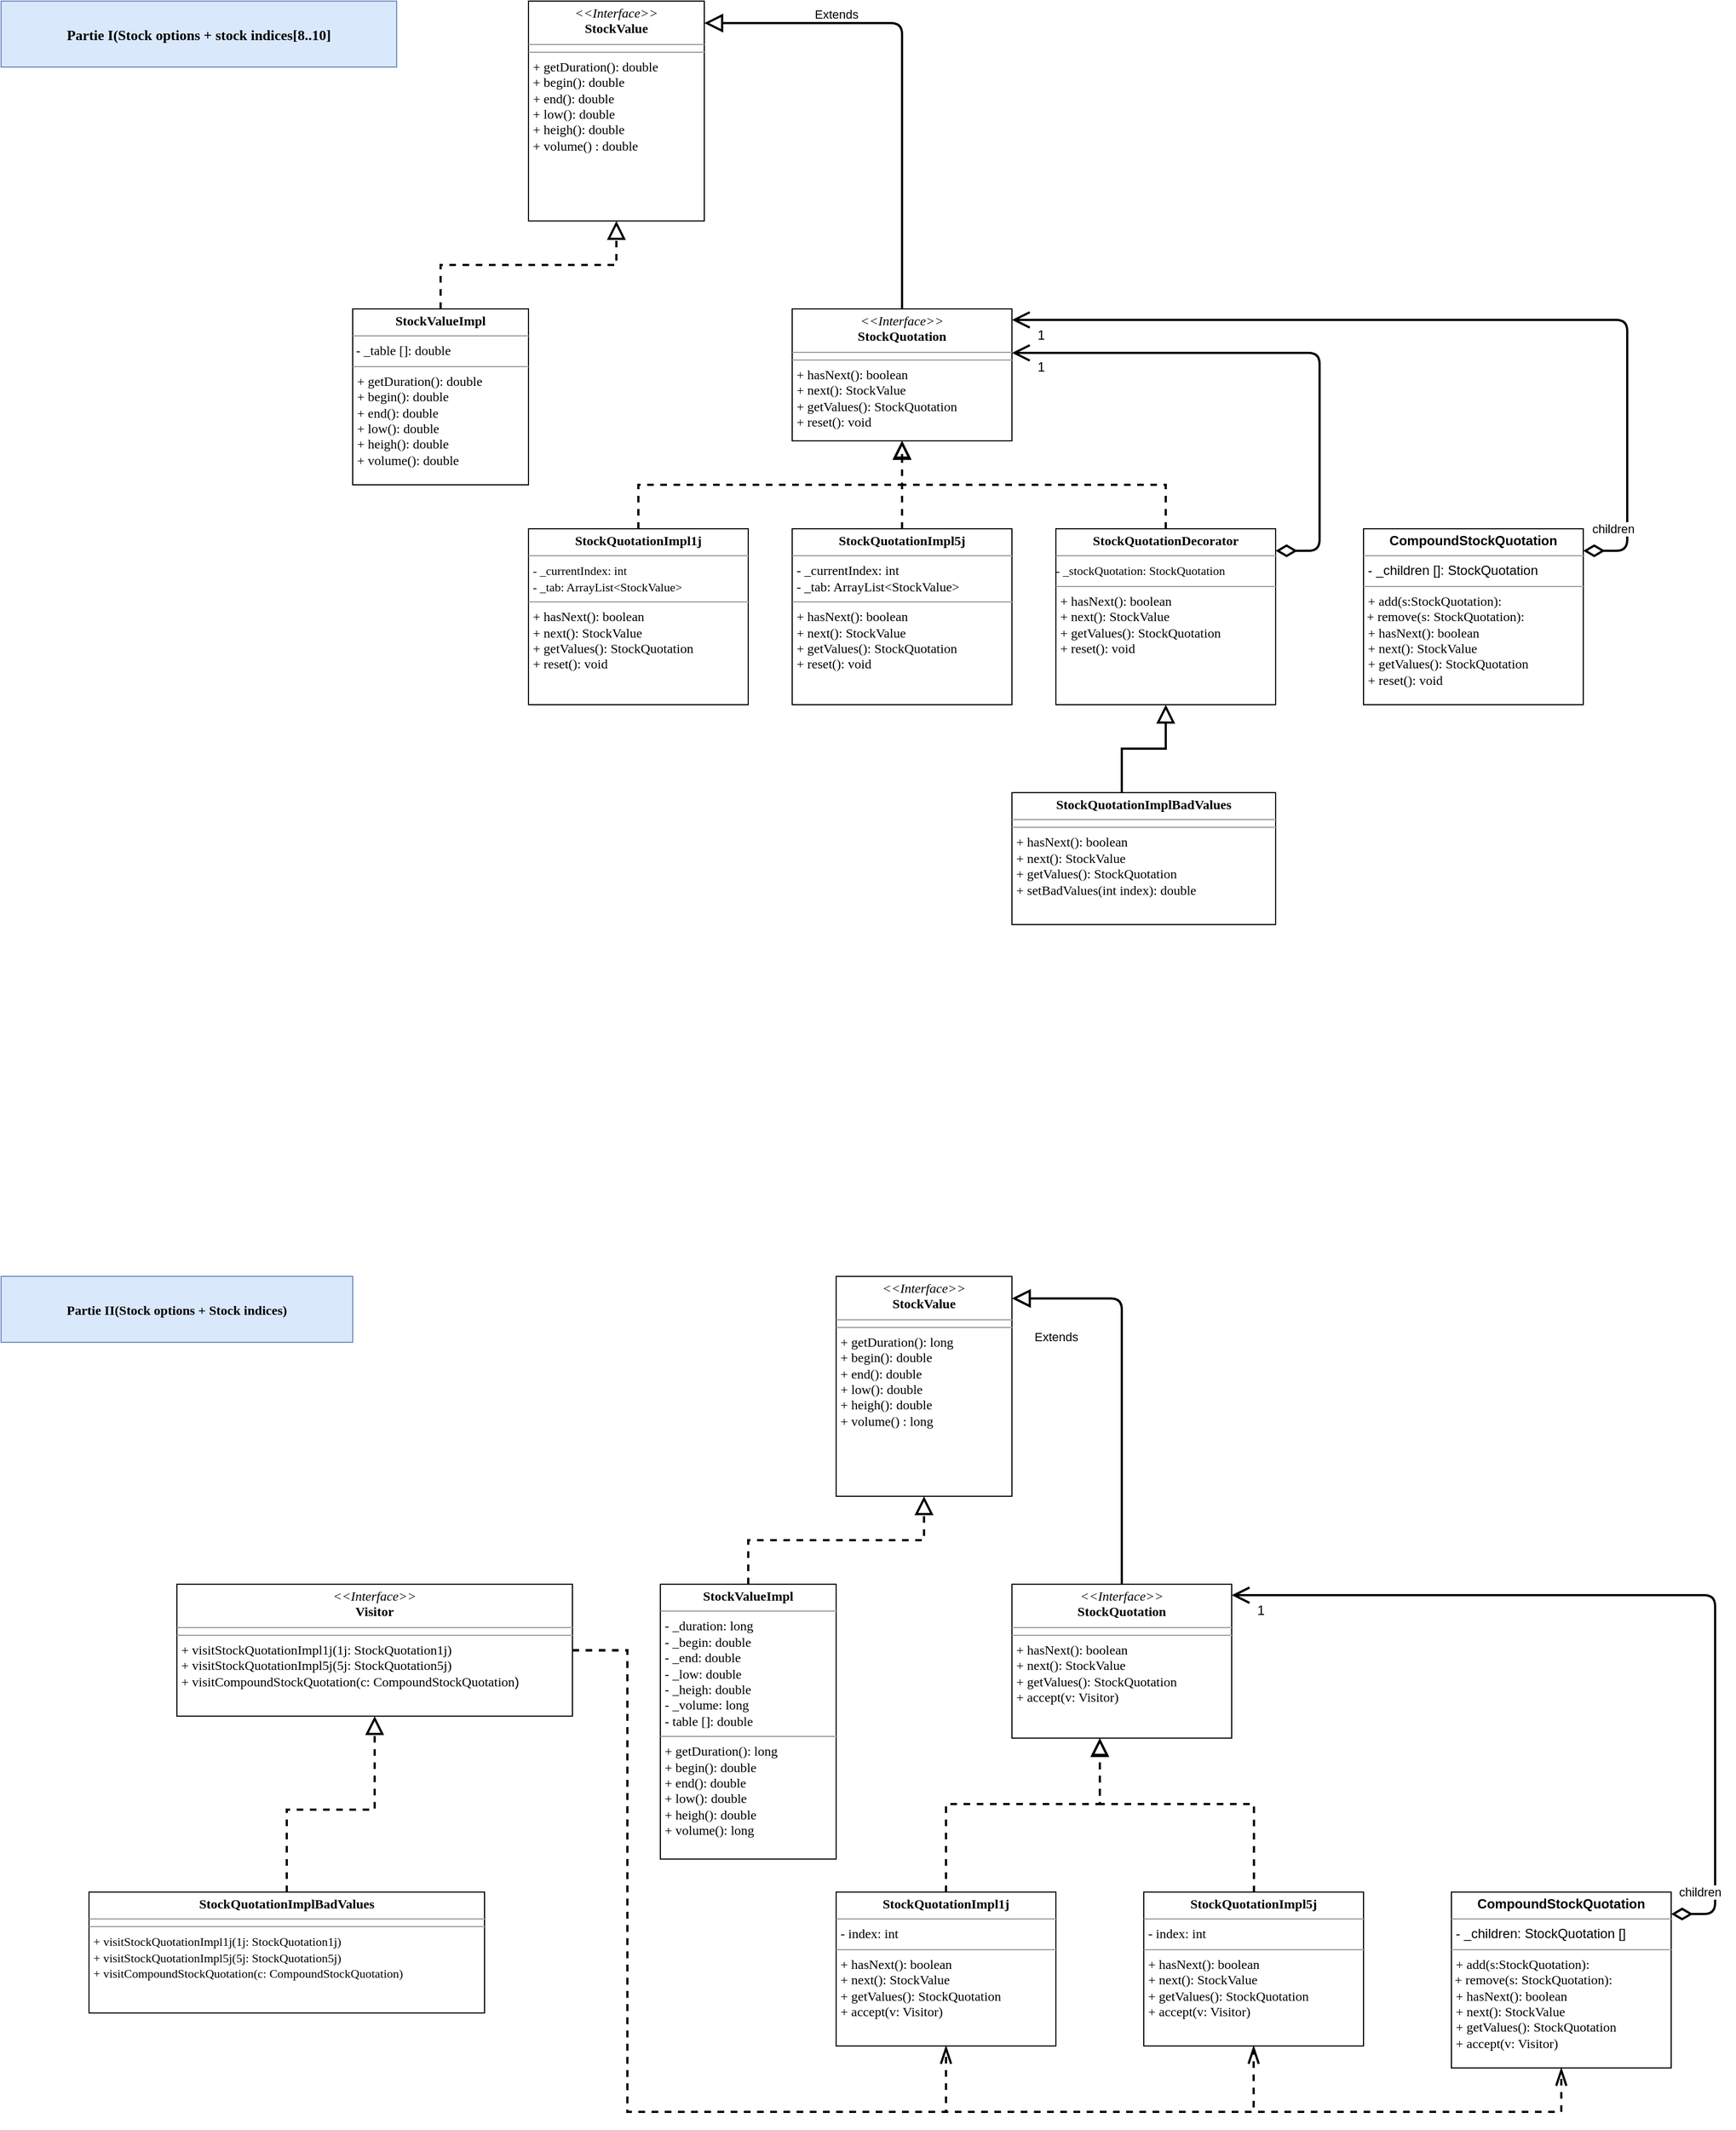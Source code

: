 <mxfile version="12.1.3" type="device" pages="1"><diagram id="fXRAQ_BxFODqJhQ1RW9U" name="Page-1"><mxGraphModel dx="2347" dy="1400" grid="1" gridSize="10" guides="1" tooltips="1" connect="1" arrows="1" fold="1" page="1" pageScale="1" pageWidth="827" pageHeight="1169" math="0" shadow="0"><root><mxCell id="0"/><mxCell id="1" parent="0"/><mxCell id="wF_tQmzVPXMbM2Yuupl2-4" value="&lt;p style=&quot;margin: 0px ; margin-top: 4px ; text-align: center&quot;&gt;&lt;font style=&quot;font-size: 12px&quot; face=&quot;Tahoma&quot;&gt;&lt;i&gt;&amp;lt;&amp;lt;Interface&amp;gt;&amp;gt;&lt;/i&gt;&lt;br&gt;&lt;b&gt;StockValue&lt;/b&gt;&lt;/font&gt;&lt;/p&gt;&lt;hr size=&quot;1&quot;&gt;&lt;hr size=&quot;1&quot;&gt;&lt;p style=&quot;margin: 0px ; margin-left: 4px&quot;&gt;&lt;font style=&quot;font-size: 12px&quot; face=&quot;Tahoma&quot;&gt;+ getDuration(): double&lt;br&gt;&lt;/font&gt;&lt;/p&gt;&lt;p style=&quot;margin: 0px ; margin-left: 4px&quot;&gt;&lt;font style=&quot;font-size: 12px&quot; face=&quot;Tahoma&quot;&gt;+ begin(): double&lt;br&gt;+ end(): double&lt;/font&gt;&lt;/p&gt;&lt;p style=&quot;margin: 0px ; margin-left: 4px&quot;&gt;&lt;font style=&quot;font-size: 12px&quot; face=&quot;Tahoma&quot;&gt;+ low(): double&lt;/font&gt;&lt;/p&gt;&lt;p style=&quot;margin: 0px ; margin-left: 4px&quot;&gt;&lt;font style=&quot;font-size: 12px&quot; face=&quot;Tahoma&quot;&gt;+ heigh(): double&lt;/font&gt;&lt;/p&gt;&lt;p style=&quot;margin: 0px ; margin-left: 4px&quot;&gt;&lt;font style=&quot;font-size: 12px&quot; face=&quot;Tahoma&quot;&gt;+ volume() : double&lt;br&gt;&lt;/font&gt;&lt;/p&gt;" style="verticalAlign=top;align=left;overflow=fill;fontSize=12;fontFamily=Helvetica;html=1;" parent="1" vertex="1"><mxGeometry x="520" y="40" width="160" height="200" as="geometry"/></mxCell><mxCell id="wF_tQmzVPXMbM2Yuupl2-6" style="edgeStyle=orthogonalEdgeStyle;rounded=0;orthogonalLoop=1;jettySize=auto;html=1;endArrow=block;endFill=0;dashed=1;strokeWidth=2;endSize=12;" parent="1" source="wF_tQmzVPXMbM2Yuupl2-5" target="wF_tQmzVPXMbM2Yuupl2-4" edge="1"><mxGeometry relative="1" as="geometry"><mxPoint x="467" y="250" as="targetPoint"/><Array as="points"><mxPoint x="440" y="280"/><mxPoint x="600" y="280"/></Array></mxGeometry></mxCell><mxCell id="wF_tQmzVPXMbM2Yuupl2-5" value="&lt;p style=&quot;margin: 0px ; margin-top: 4px ; text-align: center&quot;&gt;&lt;font style=&quot;font-size: 12px&quot; face=&quot;Tahoma&quot;&gt;&lt;b&gt;StockValueImpl&lt;/b&gt;&lt;/font&gt;&lt;/p&gt;&lt;hr size=&quot;1&quot;&gt;&lt;font style=&quot;font-size: 12px&quot; face=&quot;Tahoma&quot;&gt;&lt;font style=&quot;font-size: 12px&quot;&gt;&amp;nbsp;- _table []: double&lt;/font&gt;&lt;br&gt;&lt;/font&gt;&lt;hr size=&quot;1&quot;&gt;&lt;p style=&quot;margin: 0px ; margin-left: 4px&quot;&gt;&lt;font style=&quot;font-size: 12px&quot; face=&quot;Tahoma&quot;&gt;+ getDuration(): double&lt;/font&gt;&lt;/p&gt;&lt;p style=&quot;margin: 0px ; margin-left: 4px&quot;&gt;&lt;font style=&quot;font-size: 12px&quot; face=&quot;Tahoma&quot;&gt;+ begin(): double&lt;/font&gt;&lt;/p&gt;&lt;p style=&quot;margin: 0px ; margin-left: 4px&quot;&gt;&lt;font style=&quot;font-size: 12px&quot; face=&quot;Tahoma&quot;&gt;+ end(): double&lt;/font&gt;&lt;/p&gt;&lt;p style=&quot;margin: 0px ; margin-left: 4px&quot;&gt;&lt;font style=&quot;font-size: 12px&quot; face=&quot;Tahoma&quot;&gt;+ low(): double&lt;/font&gt;&lt;/p&gt;&lt;p style=&quot;margin: 0px ; margin-left: 4px&quot;&gt;&lt;font style=&quot;font-size: 12px&quot; face=&quot;Tahoma&quot;&gt;+ heigh(): double&lt;/font&gt;&lt;/p&gt;&lt;p style=&quot;margin: 0px ; margin-left: 4px&quot;&gt;&lt;font style=&quot;font-size: 12px&quot; face=&quot;Tahoma&quot;&gt;+ volume(): double&lt;br&gt;&lt;/font&gt;&lt;/p&gt;" style="verticalAlign=top;align=left;overflow=fill;fontSize=12;fontFamily=Helvetica;html=1;" parent="1" vertex="1"><mxGeometry x="360" y="320" width="160" height="160" as="geometry"/></mxCell><mxCell id="wF_tQmzVPXMbM2Yuupl2-7" value="&lt;p style=&quot;margin: 0px ; margin-top: 4px ; text-align: center&quot;&gt;&lt;font style=&quot;font-size: 12px&quot; face=&quot;Tahoma&quot;&gt;&lt;i&gt;&amp;lt;&amp;lt;Interface&amp;gt;&amp;gt;&lt;/i&gt;&lt;br&gt;&lt;b&gt;StockQuotation&lt;/b&gt;&lt;/font&gt;&lt;/p&gt;&lt;hr size=&quot;1&quot;&gt;&lt;hr size=&quot;1&quot;&gt;&lt;p style=&quot;margin: 0px ; margin-left: 4px&quot;&gt;&lt;font style=&quot;font-size: 12px&quot; face=&quot;Tahoma&quot;&gt;+ hasNext(): boolean&lt;br&gt;+ next(): StockValue&lt;/font&gt;&lt;/p&gt;&lt;p style=&quot;margin: 0px ; margin-left: 4px&quot;&gt;&lt;font style=&quot;font-size: 12px&quot; face=&quot;Tahoma&quot;&gt;+ getValues(): StockQuotation&lt;/font&gt;&lt;/p&gt;&lt;p style=&quot;margin: 0px ; margin-left: 4px&quot;&gt;&lt;font style=&quot;font-size: 12px&quot; face=&quot;Tahoma&quot;&gt;+ reset(): void&lt;br&gt;&lt;/font&gt;&lt;/p&gt;" style="verticalAlign=top;align=left;overflow=fill;fontSize=12;fontFamily=Helvetica;html=1;" parent="1" vertex="1"><mxGeometry x="760" y="320" width="200" height="120" as="geometry"/></mxCell><mxCell id="wF_tQmzVPXMbM2Yuupl2-9" style="edgeStyle=orthogonalEdgeStyle;rounded=0;orthogonalLoop=1;jettySize=auto;html=1;entryX=0.5;entryY=1;entryDx=0;entryDy=0;dashed=1;endArrow=block;endFill=0;strokeWidth=2;endSize=11;" parent="1" source="wF_tQmzVPXMbM2Yuupl2-8" target="wF_tQmzVPXMbM2Yuupl2-7" edge="1"><mxGeometry relative="1" as="geometry"><Array as="points"><mxPoint x="620" y="480"/><mxPoint x="860" y="480"/></Array></mxGeometry></mxCell><mxCell id="wF_tQmzVPXMbM2Yuupl2-8" value="&lt;p style=&quot;margin: 0px ; margin-top: 4px ; text-align: center&quot;&gt;&lt;font style=&quot;font-size: 12px&quot; face=&quot;Tahoma&quot;&gt;&lt;b&gt;StockQuotationImpl1j&lt;/b&gt;&lt;/font&gt;&lt;/p&gt;&lt;hr size=&quot;1&quot;&gt;&lt;p style=&quot;margin: 0px ; margin-left: 4px&quot;&gt;&lt;font style=&quot;font-size: 12px&quot; face=&quot;Tahoma&quot;&gt;&lt;font style=&quot;font-size: 11px&quot;&gt;- _currentIndex: int&lt;/font&gt;&lt;br&gt;&lt;/font&gt;&lt;/p&gt;&lt;p style=&quot;margin: 0px ; margin-left: 4px&quot;&gt;&lt;font style=&quot;font-size: 12px&quot; face=&quot;Tahoma&quot;&gt;&lt;font style=&quot;font-size: 11px&quot;&gt;- _tab: ArrayList&amp;lt;StockValue&amp;gt;&lt;/font&gt;&lt;br&gt;&lt;/font&gt;&lt;/p&gt;&lt;hr size=&quot;1&quot;&gt;&lt;p style=&quot;margin: 0px ; margin-left: 4px&quot;&gt;&lt;font style=&quot;font-size: 12px&quot; face=&quot;Tahoma&quot;&gt;+ hasNext(): boolean&lt;/font&gt;&lt;/p&gt;&lt;p style=&quot;margin: 0px ; margin-left: 4px&quot;&gt;&lt;font style=&quot;font-size: 12px&quot; face=&quot;Tahoma&quot;&gt;+ next(): StockValue&lt;/font&gt;&lt;/p&gt;&lt;p style=&quot;margin: 0px ; margin-left: 4px&quot;&gt;&lt;font style=&quot;font-size: 12px&quot; face=&quot;Tahoma&quot;&gt;&lt;font style=&quot;font-size: 12px&quot;&gt;+ getValues(): StockQuotation&lt;/font&gt;&lt;/font&gt;&lt;/p&gt;&lt;p style=&quot;margin: 0px ; margin-left: 4px&quot;&gt;&lt;font style=&quot;font-size: 12px&quot; face=&quot;Tahoma&quot;&gt;&lt;font style=&quot;font-size: 12px&quot;&gt;&lt;font style=&quot;font-size: 12px&quot; face=&quot;Tahoma&quot;&gt;+ reset(): void&lt;/font&gt;&lt;/font&gt;&lt;/font&gt;&lt;/p&gt;" style="verticalAlign=top;align=left;overflow=fill;fontSize=12;fontFamily=Helvetica;html=1;" parent="1" vertex="1"><mxGeometry x="520" y="520" width="200" height="160" as="geometry"/></mxCell><mxCell id="wF_tQmzVPXMbM2Yuupl2-11" style="edgeStyle=orthogonalEdgeStyle;rounded=0;orthogonalLoop=1;jettySize=auto;html=1;dashed=1;endArrow=block;endFill=0;strokeWidth=2;endSize=12;" parent="1" source="wF_tQmzVPXMbM2Yuupl2-10" target="wF_tQmzVPXMbM2Yuupl2-7" edge="1"><mxGeometry relative="1" as="geometry"><mxPoint x="840" y="460" as="targetPoint"/><Array as="points"><mxPoint x="860" y="450"/><mxPoint x="860" y="450"/></Array></mxGeometry></mxCell><mxCell id="wF_tQmzVPXMbM2Yuupl2-10" value="&lt;p style=&quot;margin: 0px ; margin-top: 4px ; text-align: center&quot;&gt;&lt;font style=&quot;font-size: 12px&quot; face=&quot;Tahoma&quot;&gt;&lt;b&gt;StockQuotationImpl5j&lt;/b&gt;&lt;/font&gt;&lt;/p&gt;&lt;hr size=&quot;1&quot;&gt;&lt;p style=&quot;margin: 0px ; margin-left: 4px&quot;&gt;&lt;font style=&quot;font-size: 11px&quot; face=&quot;Tahoma&quot;&gt;&lt;font style=&quot;font-size: 12px&quot;&gt;- _currentIndex: int&lt;/font&gt;&lt;/font&gt;&lt;/p&gt;&lt;p style=&quot;margin: 0px ; margin-left: 4px&quot;&gt;&lt;font style=&quot;font-size: 11px&quot; face=&quot;Tahoma&quot;&gt;&lt;font style=&quot;font-size: 12px&quot;&gt;&lt;font style=&quot;font-size: 12px&quot;&gt;- _tab: ArrayList&amp;lt;StockValue&amp;gt;&lt;/font&gt;&lt;/font&gt;&lt;/font&gt;&lt;/p&gt;&lt;hr size=&quot;1&quot;&gt;&lt;p style=&quot;margin: 0px ; margin-left: 4px&quot;&gt;&lt;font style=&quot;font-size: 12px&quot; face=&quot;Tahoma&quot;&gt;+ hasNext(): boolean&lt;/font&gt;&lt;/p&gt;&lt;p style=&quot;margin: 0px ; margin-left: 4px&quot;&gt;&lt;font style=&quot;font-size: 12px&quot; face=&quot;Tahoma&quot;&gt;+ next(): StockValue&lt;/font&gt;&lt;/p&gt;&lt;p style=&quot;margin: 0px ; margin-left: 4px&quot;&gt;&lt;font style=&quot;font-size: 12px&quot; face=&quot;Tahoma&quot;&gt;&lt;font style=&quot;font-size: 12px&quot;&gt;+ getValues(): StockQuotation&lt;/font&gt;&lt;/font&gt;&lt;/p&gt;&lt;p style=&quot;margin: 0px ; margin-left: 4px&quot;&gt;&lt;font style=&quot;font-size: 12px&quot; face=&quot;Tahoma&quot;&gt;&lt;font style=&quot;font-size: 12px&quot;&gt;&lt;font style=&quot;font-size: 12px&quot; face=&quot;Tahoma&quot;&gt;+ reset(): void&lt;/font&gt;&lt;/font&gt;&lt;/font&gt;&lt;/p&gt;" style="verticalAlign=top;align=left;overflow=fill;fontSize=12;fontFamily=Helvetica;html=1;" parent="1" vertex="1"><mxGeometry x="760" y="520" width="200" height="160" as="geometry"/></mxCell><mxCell id="wF_tQmzVPXMbM2Yuupl2-14" style="edgeStyle=orthogonalEdgeStyle;rounded=0;orthogonalLoop=1;jettySize=auto;html=1;dashed=1;endArrow=block;endFill=0;strokeWidth=2;endSize=12;" parent="1" source="wF_tQmzVPXMbM2Yuupl2-12" target="wF_tQmzVPXMbM2Yuupl2-7" edge="1"><mxGeometry relative="1" as="geometry"><mxPoint x="860" y="470" as="targetPoint"/><Array as="points"><mxPoint x="1100" y="480"/><mxPoint x="860" y="480"/></Array></mxGeometry></mxCell><mxCell id="wF_tQmzVPXMbM2Yuupl2-12" value="&lt;p style=&quot;margin: 0px ; margin-top: 4px ; text-align: center&quot;&gt;&lt;font style=&quot;font-size: 12px&quot; face=&quot;Tahoma&quot;&gt;&lt;b&gt;StockQuotationDecorator&lt;/b&gt;&lt;/font&gt;&lt;/p&gt;&lt;hr size=&quot;1&quot;&gt;&lt;font style=&quot;font-size: 11px&quot; face=&quot;Tahoma&quot;&gt;- _stockQuotation: StockQuotation&lt;/font&gt;&lt;br&gt;&lt;hr size=&quot;1&quot;&gt;&lt;p style=&quot;margin: 0px ; margin-left: 4px&quot;&gt;&lt;font style=&quot;font-size: 12px&quot; face=&quot;Tahoma&quot;&gt;+ hasNext(): boolean&lt;/font&gt;&lt;/p&gt;&lt;p style=&quot;margin: 0px ; margin-left: 4px&quot;&gt;&lt;font style=&quot;font-size: 12px&quot; face=&quot;Tahoma&quot;&gt;+ next(): StockValue&lt;/font&gt;&lt;/p&gt;&lt;p style=&quot;margin: 0px ; margin-left: 4px&quot;&gt;&lt;font style=&quot;font-size: 12px&quot; face=&quot;Tahoma&quot;&gt;&lt;font style=&quot;font-size: 12px&quot;&gt;+ getValues(): StockQuotation&lt;/font&gt;&lt;/font&gt;&lt;br&gt;&lt;font style=&quot;font-size: 12px&quot; face=&quot;Tahoma&quot;&gt;&lt;font style=&quot;font-size: 12px&quot; face=&quot;Tahoma&quot;&gt;+ reset(): void&lt;/font&gt;&lt;/font&gt;&lt;/p&gt;" style="verticalAlign=top;align=left;overflow=fill;fontSize=12;fontFamily=Helvetica;html=1;" parent="1" vertex="1"><mxGeometry x="1000" y="520" width="200" height="160" as="geometry"/></mxCell><mxCell id="wF_tQmzVPXMbM2Yuupl2-21" style="edgeStyle=orthogonalEdgeStyle;rounded=0;orthogonalLoop=1;jettySize=auto;html=1;entryX=0.5;entryY=1;entryDx=0;entryDy=0;endArrow=block;endFill=0;endSize=12;strokeWidth=2;" parent="1" source="wF_tQmzVPXMbM2Yuupl2-20" target="wF_tQmzVPXMbM2Yuupl2-12" edge="1"><mxGeometry relative="1" as="geometry"><Array as="points"><mxPoint x="1060" y="720"/><mxPoint x="1100" y="720"/></Array></mxGeometry></mxCell><mxCell id="wF_tQmzVPXMbM2Yuupl2-20" value="&lt;p style=&quot;margin: 0px ; margin-top: 4px ; text-align: center&quot;&gt;&lt;font style=&quot;font-size: 12px&quot; face=&quot;Tahoma&quot;&gt;&lt;b&gt;StockQuotationImplBadValues&lt;/b&gt;&lt;/font&gt;&lt;/p&gt;&lt;hr size=&quot;1&quot;&gt;&lt;hr size=&quot;1&quot;&gt;&lt;p style=&quot;margin: 0px ; margin-left: 4px&quot;&gt;&lt;font style=&quot;font-size: 12px&quot; face=&quot;Tahoma&quot;&gt;+ hasNext(): boolean&lt;/font&gt;&lt;/p&gt;&lt;p style=&quot;margin: 0px ; margin-left: 4px&quot;&gt;&lt;font style=&quot;font-size: 12px&quot; face=&quot;Tahoma&quot;&gt;+ next(): StockValue&lt;/font&gt;&lt;/p&gt;&lt;p style=&quot;margin: 0px ; margin-left: 4px&quot;&gt;&lt;font style=&quot;font-size: 12px&quot; face=&quot;Tahoma&quot;&gt;&lt;font style=&quot;font-size: 12px&quot;&gt;+ getValues(): StockQuotation&lt;/font&gt;&lt;br&gt;&lt;/font&gt;&lt;/p&gt;&lt;p style=&quot;margin: 0px ; margin-left: 4px&quot;&gt;&lt;font style=&quot;font-size: 12px&quot; face=&quot;Tahoma&quot;&gt;+ setBadValues(int index): double&lt;br&gt;&lt;/font&gt;&lt;/p&gt;" style="verticalAlign=top;align=left;overflow=fill;fontSize=12;fontFamily=Helvetica;html=1;" parent="1" vertex="1"><mxGeometry x="960" y="760" width="240" height="120" as="geometry"/></mxCell><mxCell id="wF_tQmzVPXMbM2Yuupl2-23" value="Extends" style="endArrow=block;endSize=12;endFill=0;html=1;strokeWidth=2;exitX=0.5;exitY=0;exitDx=0;exitDy=0;entryX=1;entryY=0.1;entryDx=0;entryDy=0;entryPerimeter=0;" parent="1" source="wF_tQmzVPXMbM2Yuupl2-7" target="wF_tQmzVPXMbM2Yuupl2-4" edge="1"><mxGeometry x="0.083" y="30" width="160" relative="1" as="geometry"><mxPoint x="740" y="300" as="sourcePoint"/><mxPoint x="740" y="220" as="targetPoint"/><Array as="points"><mxPoint x="860" y="60"/></Array><mxPoint x="-30" y="-30" as="offset"/></mxGeometry></mxCell><mxCell id="wF_tQmzVPXMbM2Yuupl2-28" value="" style="endArrow=open;html=1;endSize=12;startArrow=diamondThin;startSize=14;startFill=0;edgeStyle=orthogonalEdgeStyle;strokeWidth=2;" parent="1" source="wF_tQmzVPXMbM2Yuupl2-12" target="wF_tQmzVPXMbM2Yuupl2-7" edge="1"><mxGeometry relative="1" as="geometry"><mxPoint x="1210" y="610" as="sourcePoint"/><mxPoint x="960" y="360" as="targetPoint"/><Array as="points"><mxPoint x="1240" y="540"/><mxPoint x="1240" y="360"/></Array></mxGeometry></mxCell><mxCell id="wF_tQmzVPXMbM2Yuupl2-29" value="" style="resizable=0;html=1;align=left;verticalAlign=top;labelBackgroundColor=#ffffff;fontSize=10;" parent="wF_tQmzVPXMbM2Yuupl2-28" connectable="0" vertex="1"><mxGeometry x="-1" relative="1" as="geometry"/></mxCell><mxCell id="wF_tQmzVPXMbM2Yuupl2-30" value="&lt;div&gt;&lt;font style=&quot;font-size: 12px&quot;&gt;1&lt;/font&gt;&lt;br&gt;&lt;/div&gt;" style="resizable=0;html=1;align=right;verticalAlign=top;labelBackgroundColor=#ffffff;fontSize=10;" parent="wF_tQmzVPXMbM2Yuupl2-28" connectable="0" vertex="1"><mxGeometry x="1" relative="1" as="geometry"><mxPoint x="30" y="-1" as="offset"/></mxGeometry></mxCell><mxCell id="wF_tQmzVPXMbM2Yuupl2-31" value="&lt;div&gt;children&lt;/div&gt;" style="endArrow=open;html=1;endSize=12;startArrow=diamondThin;startSize=14;startFill=0;edgeStyle=orthogonalEdgeStyle;strokeWidth=2;endFill=0;" parent="1" source="wF_tQmzVPXMbM2Yuupl2-34" target="wF_tQmzVPXMbM2Yuupl2-7" edge="1"><mxGeometry x="-0.933" y="20" relative="1" as="geometry"><mxPoint x="1500" y="470" as="sourcePoint"/><mxPoint x="959" y="330" as="targetPoint"/><Array as="points"><mxPoint x="1520" y="540"/><mxPoint x="1520" y="330"/></Array><mxPoint as="offset"/></mxGeometry></mxCell><mxCell id="wF_tQmzVPXMbM2Yuupl2-33" value="&lt;font style=&quot;font-size: 12px&quot;&gt;1&lt;/font&gt;" style="resizable=0;html=1;align=right;verticalAlign=top;labelBackgroundColor=#ffffff;fontSize=10;" parent="wF_tQmzVPXMbM2Yuupl2-31" connectable="0" vertex="1"><mxGeometry x="1" relative="1" as="geometry"><mxPoint x="30" as="offset"/></mxGeometry></mxCell><mxCell id="wF_tQmzVPXMbM2Yuupl2-34" value="&lt;p style=&quot;margin: 0px ; margin-top: 4px ; text-align: center&quot;&gt;&lt;b&gt;CompoundStockQuotation&lt;/b&gt;&lt;/p&gt;&lt;hr size=&quot;1&quot;&gt;&lt;p style=&quot;margin: 0px ; margin-left: 4px&quot;&gt;- _children []: StockQuotation&lt;br&gt;&lt;/p&gt;&lt;hr size=&quot;1&quot;&gt;&lt;p style=&quot;margin: 0px ; margin-left: 4px&quot;&gt;&lt;font style=&quot;font-size: 12px&quot; face=&quot;Tahoma&quot;&gt;&lt;font style=&quot;font-size: 12px&quot;&gt;+ add(s:StockQuotation):&lt;/font&gt;&lt;br&gt;&lt;/font&gt;&lt;/p&gt;&lt;font style=&quot;font-size: 12px&quot; face=&quot;Tahoma&quot;&gt;&amp;nbsp;+ remove(s: StockQuotation):&lt;/font&gt;&lt;p style=&quot;margin: 0px ; margin-left: 4px&quot;&gt;&lt;font style=&quot;font-size: 12px&quot; face=&quot;Tahoma&quot;&gt;+ hasNext(): boolean&lt;/font&gt;&lt;/p&gt;&lt;p style=&quot;margin: 0px ; margin-left: 4px&quot;&gt;&lt;font style=&quot;font-size: 12px&quot; face=&quot;Tahoma&quot;&gt;+ next(): StockValue&lt;/font&gt;&lt;/p&gt;&lt;p style=&quot;margin: 0px ; margin-left: 4px&quot;&gt;&lt;font style=&quot;font-size: 12px&quot; face=&quot;Tahoma&quot;&gt;&lt;font style=&quot;font-size: 12px&quot;&gt;+ getValues(): StockQuotation&lt;/font&gt;&lt;/font&gt;&lt;br&gt;&lt;font style=&quot;font-size: 12px&quot; face=&quot;Tahoma&quot;&gt;&lt;font style=&quot;font-size: 12px&quot;&gt;&lt;font style=&quot;font-size: 12px&quot; face=&quot;Tahoma&quot;&gt;+ reset(): void&lt;/font&gt;&lt;/font&gt;&lt;/font&gt;&lt;/p&gt;" style="verticalAlign=top;align=left;overflow=fill;fontSize=12;fontFamily=Helvetica;html=1;" parent="1" vertex="1"><mxGeometry x="1280" y="520" width="200" height="160" as="geometry"/></mxCell><mxCell id="wF_tQmzVPXMbM2Yuupl2-47" value="&lt;p style=&quot;margin: 0px ; margin-top: 4px ; text-align: center&quot;&gt;&lt;font style=&quot;font-size: 12px&quot; face=&quot;Tahoma&quot;&gt;&lt;i&gt;&amp;lt;&amp;lt;Interface&amp;gt;&amp;gt;&lt;/i&gt;&lt;br&gt;&lt;b&gt;StockValue&lt;/b&gt;&lt;/font&gt;&lt;/p&gt;&lt;hr size=&quot;1&quot;&gt;&lt;hr size=&quot;1&quot;&gt;&lt;p style=&quot;margin: 0px ; margin-left: 4px&quot;&gt;&lt;font style=&quot;font-size: 12px&quot; face=&quot;Tahoma&quot;&gt;+ getDuration(): long&lt;/font&gt;&lt;/p&gt;&lt;p style=&quot;margin: 0px ; margin-left: 4px&quot;&gt;&lt;font style=&quot;font-size: 12px&quot; face=&quot;Tahoma&quot;&gt;+ begin(): double&lt;br&gt;+ end(): double&lt;/font&gt;&lt;/p&gt;&lt;p style=&quot;margin: 0px ; margin-left: 4px&quot;&gt;&lt;font style=&quot;font-size: 12px&quot; face=&quot;Tahoma&quot;&gt;+ low(): double&lt;/font&gt;&lt;/p&gt;&lt;p style=&quot;margin: 0px ; margin-left: 4px&quot;&gt;&lt;font style=&quot;font-size: 12px&quot; face=&quot;Tahoma&quot;&gt;+ heigh(): double&lt;/font&gt;&lt;/p&gt;&lt;p style=&quot;margin: 0px ; margin-left: 4px&quot;&gt;&lt;font style=&quot;font-size: 12px&quot; face=&quot;Tahoma&quot;&gt;+ volume() : long&lt;br&gt;&lt;/font&gt;&lt;/p&gt;" style="verticalAlign=top;align=left;overflow=fill;fontSize=12;fontFamily=Helvetica;html=1;" parent="1" vertex="1"><mxGeometry x="800" y="1200.071" width="160" height="200" as="geometry"/></mxCell><mxCell id="wF_tQmzVPXMbM2Yuupl2-48" style="edgeStyle=orthogonalEdgeStyle;rounded=0;orthogonalLoop=1;jettySize=auto;html=1;endArrow=block;endFill=0;dashed=1;strokeWidth=2;endSize=12;" parent="1" source="wF_tQmzVPXMbM2Yuupl2-49" target="wF_tQmzVPXMbM2Yuupl2-47" edge="1"><mxGeometry relative="1" as="geometry"><mxPoint x="747" y="1410.071" as="targetPoint"/><Array as="points"><mxPoint x="720" y="1440.071"/><mxPoint x="880" y="1440.071"/></Array></mxGeometry></mxCell><mxCell id="wF_tQmzVPXMbM2Yuupl2-49" value="&lt;p style=&quot;margin: 0px ; margin-top: 4px ; text-align: center&quot;&gt;&lt;font style=&quot;font-size: 12px&quot; face=&quot;Tahoma&quot;&gt;&lt;b&gt;StockValueImpl&lt;/b&gt;&lt;/font&gt;&lt;/p&gt;&lt;hr size=&quot;1&quot;&gt;&lt;p style=&quot;margin: 0px ; margin-left: 4px&quot;&gt;&lt;font style=&quot;font-size: 12px&quot; face=&quot;Tahoma&quot;&gt;- _duration: long&lt;/font&gt;&lt;/p&gt;&lt;p style=&quot;margin: 0px ; margin-left: 4px&quot;&gt;&lt;font style=&quot;font-size: 12px&quot; face=&quot;Tahoma&quot;&gt;- _begin: double&lt;/font&gt;&lt;/p&gt;&lt;p style=&quot;margin: 0px ; margin-left: 4px&quot;&gt;&lt;font style=&quot;font-size: 12px&quot; face=&quot;Tahoma&quot;&gt;- _end: double&lt;/font&gt;&lt;/p&gt;&lt;p style=&quot;margin: 0px ; margin-left: 4px&quot;&gt;&lt;font style=&quot;font-size: 12px&quot; face=&quot;Tahoma&quot;&gt;- _low: double&lt;/font&gt;&lt;/p&gt;&lt;p style=&quot;margin: 0px ; margin-left: 4px&quot;&gt;&lt;font style=&quot;font-size: 12px&quot; face=&quot;Tahoma&quot;&gt;- _heigh: double&lt;/font&gt;&lt;/p&gt;&lt;p style=&quot;margin: 0px ; margin-left: 4px&quot;&gt;&lt;font style=&quot;font-size: 12px&quot; face=&quot;Tahoma&quot;&gt;- _volume: long&lt;/font&gt;&lt;/p&gt;&lt;p style=&quot;margin: 0px ; margin-left: 4px&quot;&gt;&lt;font style=&quot;font-size: 12px&quot; face=&quot;Tahoma&quot;&gt;- table []: double&lt;br&gt;&lt;/font&gt;&lt;/p&gt;&lt;hr size=&quot;1&quot;&gt;&lt;p style=&quot;margin: 0px ; margin-left: 4px&quot;&gt;&lt;font style=&quot;font-size: 12px&quot; face=&quot;Tahoma&quot;&gt;+ getDuration(): long&lt;/font&gt;&lt;/p&gt;&lt;p style=&quot;margin: 0px ; margin-left: 4px&quot;&gt;&lt;font style=&quot;font-size: 12px&quot; face=&quot;Tahoma&quot;&gt;+ begin(): double&lt;/font&gt;&lt;/p&gt;&lt;p style=&quot;margin: 0px ; margin-left: 4px&quot;&gt;&lt;font style=&quot;font-size: 12px&quot; face=&quot;Tahoma&quot;&gt;+ end(): double&lt;/font&gt;&lt;/p&gt;&lt;p style=&quot;margin: 0px ; margin-left: 4px&quot;&gt;&lt;font style=&quot;font-size: 12px&quot; face=&quot;Tahoma&quot;&gt;+ low(): double&lt;/font&gt;&lt;/p&gt;&lt;p style=&quot;margin: 0px ; margin-left: 4px&quot;&gt;&lt;font style=&quot;font-size: 12px&quot; face=&quot;Tahoma&quot;&gt;+ heigh(): double&lt;/font&gt;&lt;/p&gt;&lt;p style=&quot;margin: 0px ; margin-left: 4px&quot;&gt;&lt;font style=&quot;font-size: 12px&quot; face=&quot;Tahoma&quot;&gt;+ volume(): long&lt;br&gt;&lt;/font&gt;&lt;/p&gt;" style="verticalAlign=top;align=left;overflow=fill;fontSize=12;fontFamily=Helvetica;html=1;" parent="1" vertex="1"><mxGeometry x="640" y="1480.071" width="160" height="250" as="geometry"/></mxCell><mxCell id="wF_tQmzVPXMbM2Yuupl2-50" value="&lt;p style=&quot;margin: 0px ; margin-top: 4px ; text-align: center&quot;&gt;&lt;font style=&quot;font-size: 12px&quot; face=&quot;Tahoma&quot;&gt;&lt;i&gt;&amp;lt;&amp;lt;Interface&amp;gt;&amp;gt;&lt;/i&gt;&lt;br&gt;&lt;b&gt;StockQuotation&lt;/b&gt;&lt;/font&gt;&lt;/p&gt;&lt;hr size=&quot;1&quot;&gt;&lt;hr size=&quot;1&quot;&gt;&lt;p style=&quot;margin: 0px ; margin-left: 4px&quot;&gt;&lt;font style=&quot;font-size: 12px&quot; face=&quot;Tahoma&quot;&gt;+ hasNext(): boolean&lt;br&gt;+ next(): StockValue&lt;/font&gt;&lt;/p&gt;&lt;p style=&quot;margin: 0px ; margin-left: 4px&quot;&gt;&lt;font style=&quot;font-size: 12px&quot; face=&quot;Tahoma&quot;&gt;+ getValues(): StockQuotation&lt;br&gt;&lt;/font&gt;&lt;/p&gt;&lt;p style=&quot;margin: 0px ; margin-left: 4px&quot;&gt;&lt;font style=&quot;font-size: 12px&quot; face=&quot;Tahoma&quot;&gt;+ accept(v: Visitor)&lt;br&gt;&lt;/font&gt;&lt;/p&gt;" style="verticalAlign=top;align=left;overflow=fill;fontSize=12;fontFamily=Helvetica;html=1;" parent="1" vertex="1"><mxGeometry x="960" y="1480.071" width="200" height="140" as="geometry"/></mxCell><mxCell id="wF_tQmzVPXMbM2Yuupl2-51" style="edgeStyle=orthogonalEdgeStyle;rounded=0;orthogonalLoop=1;jettySize=auto;html=1;dashed=1;endArrow=block;endFill=0;strokeWidth=2;endSize=11;" parent="1" source="wF_tQmzVPXMbM2Yuupl2-52" target="wF_tQmzVPXMbM2Yuupl2-50" edge="1"><mxGeometry relative="1" as="geometry"><mxPoint x="1041" y="1620.071" as="targetPoint"/><Array as="points"><mxPoint x="900" y="1680.071"/><mxPoint x="1040" y="1680.071"/></Array></mxGeometry></mxCell><mxCell id="wF_tQmzVPXMbM2Yuupl2-52" value="&lt;p style=&quot;margin: 0px ; margin-top: 4px ; text-align: center&quot;&gt;&lt;font style=&quot;font-size: 12px&quot; face=&quot;Tahoma&quot;&gt;&lt;b&gt;StockQuotationImpl1j&lt;/b&gt;&lt;/font&gt;&lt;/p&gt;&lt;hr size=&quot;1&quot;&gt;&lt;p style=&quot;margin: 0px ; margin-left: 4px&quot;&gt;&lt;font style=&quot;font-size: 12px&quot; face=&quot;Tahoma&quot;&gt;&lt;font style=&quot;font-size: 12px&quot;&gt;- index: int&lt;/font&gt;&lt;br&gt;&lt;/font&gt;&lt;/p&gt;&lt;hr size=&quot;1&quot;&gt;&lt;p style=&quot;margin: 0px ; margin-left: 4px&quot;&gt;&lt;font style=&quot;font-size: 12px&quot; face=&quot;Tahoma&quot;&gt;+ hasNext(): boolean&lt;/font&gt;&lt;/p&gt;&lt;p style=&quot;margin: 0px ; margin-left: 4px&quot;&gt;&lt;font style=&quot;font-size: 12px&quot; face=&quot;Tahoma&quot;&gt;+ next(): StockValue&lt;/font&gt;&lt;/p&gt;&lt;p style=&quot;margin: 0px ; margin-left: 4px&quot;&gt;&lt;font style=&quot;font-size: 12px&quot; face=&quot;Tahoma&quot;&gt;&lt;font style=&quot;font-size: 12px&quot;&gt;+ getValues(): StockQuotation&lt;/font&gt;&lt;/font&gt;&lt;/p&gt;&lt;p style=&quot;margin: 0px ; margin-left: 4px&quot;&gt;&lt;font style=&quot;font-size: 12px&quot; face=&quot;Tahoma&quot;&gt;&lt;font style=&quot;font-size: 12px&quot;&gt;&lt;font style=&quot;font-size: 12px&quot; face=&quot;Tahoma&quot;&gt;+ accept(v: Visitor)&lt;/font&gt;&lt;/font&gt;&lt;/font&gt;&lt;/p&gt;" style="verticalAlign=top;align=left;overflow=fill;fontSize=12;fontFamily=Helvetica;html=1;" parent="1" vertex="1"><mxGeometry x="800" y="1760.071" width="200" height="140" as="geometry"/></mxCell><mxCell id="wF_tQmzVPXMbM2Yuupl2-53" style="edgeStyle=orthogonalEdgeStyle;rounded=0;orthogonalLoop=1;jettySize=auto;html=1;dashed=1;endArrow=block;endFill=0;strokeWidth=2;endSize=12;" parent="1" target="wF_tQmzVPXMbM2Yuupl2-50" edge="1"><mxGeometry relative="1" as="geometry"><mxPoint x="1119.667" y="1600.071" as="targetPoint"/><mxPoint x="1180.286" y="1760.214" as="sourcePoint"/><Array as="points"><mxPoint x="1180" y="1680.071"/><mxPoint x="1040" y="1680.071"/></Array></mxGeometry></mxCell><mxCell id="wF_tQmzVPXMbM2Yuupl2-54" value="&lt;p style=&quot;margin: 0px ; margin-top: 4px ; text-align: center&quot;&gt;&lt;font style=&quot;font-size: 12px&quot; face=&quot;Tahoma&quot;&gt;&lt;b&gt;StockQuotationImpl5j&lt;/b&gt;&lt;/font&gt;&lt;/p&gt;&lt;hr size=&quot;1&quot;&gt;&lt;p style=&quot;margin: 0px ; margin-left: 4px&quot;&gt;&lt;font style=&quot;font-size: 12px&quot; face=&quot;Tahoma&quot;&gt;&lt;font style=&quot;font-size: 12px&quot;&gt;- index: int&lt;/font&gt;&lt;br&gt;&lt;/font&gt;&lt;/p&gt;&lt;hr size=&quot;1&quot;&gt;&lt;p style=&quot;margin: 0px ; margin-left: 4px&quot;&gt;&lt;font style=&quot;font-size: 12px&quot; face=&quot;Tahoma&quot;&gt;+ hasNext(): boolean&lt;/font&gt;&lt;/p&gt;&lt;p style=&quot;margin: 0px ; margin-left: 4px&quot;&gt;&lt;font style=&quot;font-size: 12px&quot; face=&quot;Tahoma&quot;&gt;+ next(): StockValue&lt;/font&gt;&lt;/p&gt;&lt;p style=&quot;margin: 0px ; margin-left: 4px&quot;&gt;&lt;font style=&quot;font-size: 12px&quot; face=&quot;Tahoma&quot;&gt;&lt;font style=&quot;font-size: 12px&quot;&gt;+ getValues(): StockQuotation&lt;/font&gt;&lt;/font&gt;&lt;/p&gt;&lt;p style=&quot;margin: 0px ; margin-left: 4px&quot;&gt;&lt;font style=&quot;font-size: 12px&quot; face=&quot;Tahoma&quot;&gt;&lt;font style=&quot;font-size: 12px&quot;&gt;&lt;font style=&quot;font-size: 12px&quot; face=&quot;Tahoma&quot;&gt;+ accept(v: Visitor)&lt;/font&gt;&lt;/font&gt;&lt;/font&gt;&lt;/p&gt;" style="verticalAlign=top;align=left;overflow=fill;fontSize=12;fontFamily=Helvetica;html=1;" parent="1" vertex="1"><mxGeometry x="1080" y="1760.071" width="200" height="140" as="geometry"/></mxCell><mxCell id="wF_tQmzVPXMbM2Yuupl2-55" value="Extends" style="endArrow=block;endSize=12;endFill=0;html=1;strokeWidth=2;exitX=0.5;exitY=0;exitDx=0;exitDy=0;entryX=1;entryY=0.1;entryDx=0;entryDy=0;entryPerimeter=0;" parent="1" source="wF_tQmzVPXMbM2Yuupl2-50" target="wF_tQmzVPXMbM2Yuupl2-47" edge="1"><mxGeometry x="0.083" y="30" width="160" relative="1" as="geometry"><mxPoint x="1020" y="1460.071" as="sourcePoint"/><mxPoint x="1020" y="1380.071" as="targetPoint"/><Array as="points"><mxPoint x="1060" y="1220.071"/></Array><mxPoint x="-30" y="-30" as="offset"/></mxGeometry></mxCell><mxCell id="wF_tQmzVPXMbM2Yuupl2-56" value="&lt;div&gt;children&lt;/div&gt;" style="endArrow=open;html=1;endSize=12;startArrow=diamondThin;startSize=14;startFill=0;edgeStyle=orthogonalEdgeStyle;strokeWidth=2;endFill=0;" parent="1" source="wF_tQmzVPXMbM2Yuupl2-58" target="wF_tQmzVPXMbM2Yuupl2-50" edge="1"><mxGeometry x="-0.933" y="20" relative="1" as="geometry"><mxPoint x="1780" y="1630.071" as="sourcePoint"/><mxPoint x="1239" y="1490.071" as="targetPoint"/><Array as="points"><mxPoint x="1600" y="1780.071"/><mxPoint x="1600" y="1490.071"/></Array><mxPoint as="offset"/></mxGeometry></mxCell><mxCell id="wF_tQmzVPXMbM2Yuupl2-57" value="&lt;font style=&quot;font-size: 12px&quot;&gt;1&lt;/font&gt;" style="resizable=0;html=1;align=right;verticalAlign=top;labelBackgroundColor=#ffffff;fontSize=10;" parent="wF_tQmzVPXMbM2Yuupl2-56" connectable="0" vertex="1"><mxGeometry x="1" relative="1" as="geometry"><mxPoint x="30" as="offset"/></mxGeometry></mxCell><mxCell id="wF_tQmzVPXMbM2Yuupl2-58" value="&lt;p style=&quot;margin: 0px ; margin-top: 4px ; text-align: center&quot;&gt;&lt;b&gt;CompoundStockQuotation&lt;/b&gt;&lt;/p&gt;&lt;hr size=&quot;1&quot;&gt;&lt;p style=&quot;margin: 0px ; margin-left: 4px&quot;&gt;- _children: StockQuotation []&lt;br&gt;&lt;/p&gt;&lt;hr size=&quot;1&quot;&gt;&lt;p style=&quot;margin: 0px ; margin-left: 4px&quot;&gt;&lt;font style=&quot;font-size: 12px&quot; face=&quot;Tahoma&quot;&gt;&lt;font style=&quot;font-size: 12px&quot;&gt;+ add(s:StockQuotation):&lt;/font&gt;&lt;br&gt;&lt;/font&gt;&lt;/p&gt;&lt;font style=&quot;font-size: 12px&quot; face=&quot;Tahoma&quot;&gt;&amp;nbsp;+ remove(s: StockQuotation):&lt;/font&gt;&lt;p style=&quot;margin: 0px ; margin-left: 4px&quot;&gt;&lt;font style=&quot;font-size: 12px&quot; face=&quot;Tahoma&quot;&gt;+ hasNext(): boolean&lt;/font&gt;&lt;/p&gt;&lt;p style=&quot;margin: 0px ; margin-left: 4px&quot;&gt;&lt;font style=&quot;font-size: 12px&quot; face=&quot;Tahoma&quot;&gt;+ next(): StockValue&lt;/font&gt;&lt;/p&gt;&lt;p style=&quot;margin: 0px ; margin-left: 4px&quot;&gt;&lt;font style=&quot;font-size: 12px&quot; face=&quot;Tahoma&quot;&gt;&lt;font style=&quot;font-size: 12px&quot;&gt;+ getValues(): StockQuotation&lt;/font&gt;&lt;/font&gt;&lt;br&gt;&lt;font style=&quot;font-size: 12px&quot; face=&quot;Tahoma&quot;&gt;&lt;font style=&quot;font-size: 12px&quot;&gt;&lt;font style=&quot;font-size: 12px&quot; face=&quot;Tahoma&quot;&gt;+ accept(v: Visitor)&lt;/font&gt;&lt;/font&gt;&lt;/font&gt;&lt;/p&gt;" style="verticalAlign=top;align=left;overflow=fill;fontSize=12;fontFamily=Helvetica;html=1;" parent="1" vertex="1"><mxGeometry x="1360" y="1760.071" width="200" height="160" as="geometry"/></mxCell><mxCell id="wF_tQmzVPXMbM2Yuupl2-59" style="edgeStyle=orthogonalEdgeStyle;rounded=0;orthogonalLoop=1;jettySize=auto;html=1;dashed=1;endArrow=openThin;endFill=0;endSize=12;strokeWidth=2;" parent="1" source="wF_tQmzVPXMbM2Yuupl2-62" target="wF_tQmzVPXMbM2Yuupl2-52" edge="1"><mxGeometry relative="1" as="geometry"><Array as="points"><mxPoint x="610" y="1540.071"/><mxPoint x="610" y="1960.071"/><mxPoint x="900" y="1960.071"/></Array></mxGeometry></mxCell><mxCell id="wF_tQmzVPXMbM2Yuupl2-60" style="edgeStyle=orthogonalEdgeStyle;rounded=0;orthogonalLoop=1;jettySize=auto;html=1;dashed=1;endArrow=openThin;endFill=0;endSize=12;strokeWidth=2;" parent="1" source="wF_tQmzVPXMbM2Yuupl2-62" target="wF_tQmzVPXMbM2Yuupl2-54" edge="1"><mxGeometry relative="1" as="geometry"><Array as="points"><mxPoint x="610" y="1540.071"/><mxPoint x="610" y="1960.071"/><mxPoint x="1180" y="1960.071"/></Array></mxGeometry></mxCell><mxCell id="wF_tQmzVPXMbM2Yuupl2-61" style="edgeStyle=orthogonalEdgeStyle;rounded=0;orthogonalLoop=1;jettySize=auto;html=1;dashed=1;endArrow=openThin;endFill=0;endSize=12;strokeWidth=2;" parent="1" source="wF_tQmzVPXMbM2Yuupl2-62" target="wF_tQmzVPXMbM2Yuupl2-58" edge="1"><mxGeometry relative="1" as="geometry"><Array as="points"><mxPoint x="610" y="1540.071"/><mxPoint x="610" y="1960.071"/><mxPoint x="1460" y="1960.071"/></Array></mxGeometry></mxCell><mxCell id="wF_tQmzVPXMbM2Yuupl2-62" value="&lt;p style=&quot;margin: 0px ; margin-top: 4px ; text-align: center&quot;&gt;&lt;font style=&quot;font-size: 12px&quot; face=&quot;Tahoma&quot;&gt;&lt;i&gt;&amp;lt;&amp;lt;Interface&amp;gt;&amp;gt;&lt;/i&gt;&lt;br&gt;&lt;b&gt;Visitor&lt;/b&gt;&lt;/font&gt;&lt;/p&gt;&lt;hr size=&quot;1&quot;&gt;&lt;hr size=&quot;1&quot;&gt;&lt;p style=&quot;margin: 0px ; margin-left: 4px&quot;&gt;&lt;font face=&quot;Tahoma&quot;&gt;+ visitStockQuotationImpl1j(1j: StockQuotation1j)&lt;br&gt;+ visitStockQuotationImpl5j(5j: StockQuotation5j)&lt;/font&gt;&lt;/p&gt;&lt;p style=&quot;margin: 0px ; margin-left: 4px&quot;&gt;&lt;font face=&quot;Tahoma&quot;&gt;+ visitCompoundStockQuotation(c: CompoundStockQuotation&lt;/font&gt;)&lt;/p&gt;" style="verticalAlign=top;align=left;overflow=fill;fontSize=12;fontFamily=Helvetica;html=1;" parent="1" vertex="1"><mxGeometry x="200" y="1480.071" width="360" height="120" as="geometry"/></mxCell><mxCell id="wF_tQmzVPXMbM2Yuupl2-63" style="edgeStyle=orthogonalEdgeStyle;rounded=0;orthogonalLoop=1;jettySize=auto;html=1;entryX=0.5;entryY=1;entryDx=0;entryDy=0;endArrow=block;endFill=0;endSize=12;strokeWidth=2;dashed=1;" parent="1" source="wF_tQmzVPXMbM2Yuupl2-64" target="wF_tQmzVPXMbM2Yuupl2-62" edge="1"><mxGeometry relative="1" as="geometry"/></mxCell><mxCell id="wF_tQmzVPXMbM2Yuupl2-64" value="&lt;p style=&quot;margin: 0px ; margin-top: 4px ; text-align: center&quot;&gt;&lt;font style=&quot;font-size: 12px&quot; face=&quot;Tahoma&quot;&gt;&lt;b&gt;StockQuotationImplBadValues&lt;/b&gt;&lt;/font&gt;&lt;/p&gt;&lt;hr size=&quot;1&quot;&gt;&lt;hr size=&quot;1&quot;&gt;&lt;p style=&quot;margin: 0px ; margin-left: 4px&quot;&gt;&lt;font style=&quot;font-size: 11px&quot; face=&quot;Tahoma&quot;&gt;+ visitStockQuotationImpl1j(1j: StockQuotation1j)&lt;br&gt;+ visitStockQuotationImpl5j(5j: StockQuotation5j)&lt;/font&gt;&lt;/p&gt;&lt;p style=&quot;margin: 0px ; margin-left: 4px&quot;&gt;&lt;font style=&quot;font-size: 11px&quot; face=&quot;Tahoma&quot;&gt;+ visitCompoundStockQuotation(c: CompoundStockQuotation)&lt;/font&gt;&lt;/p&gt;" style="verticalAlign=top;align=left;overflow=fill;fontSize=12;fontFamily=Helvetica;html=1;" parent="1" vertex="1"><mxGeometry x="120" y="1760.071" width="360" height="110" as="geometry"/></mxCell><mxCell id="wF_tQmzVPXMbM2Yuupl2-65" value="Partie I(Stock options + stock indices[8..10]" style="text;align=center;fontStyle=1;verticalAlign=middle;spacingLeft=3;spacingRight=3;strokeColor=#6c8ebf;rotatable=0;points=[[0,0.5],[1,0.5]];portConstraint=eastwest;fontFamily=Tahoma;fillColor=#dae8fc;fontSize=13;" parent="1" vertex="1"><mxGeometry x="40" y="40" width="360" height="60" as="geometry"/></mxCell><mxCell id="wF_tQmzVPXMbM2Yuupl2-67" value="Partie II(Stock options + Stock indices)" style="text;align=center;fontStyle=1;verticalAlign=middle;spacingLeft=3;spacingRight=3;strokeColor=#6c8ebf;rotatable=0;points=[[0,0.5],[1,0.5]];portConstraint=eastwest;fontFamily=Tahoma;fillColor=#dae8fc;fontSize=12;" parent="1" vertex="1"><mxGeometry x="40" y="1200" width="320" height="60" as="geometry"/></mxCell></root></mxGraphModel></diagram></mxfile>